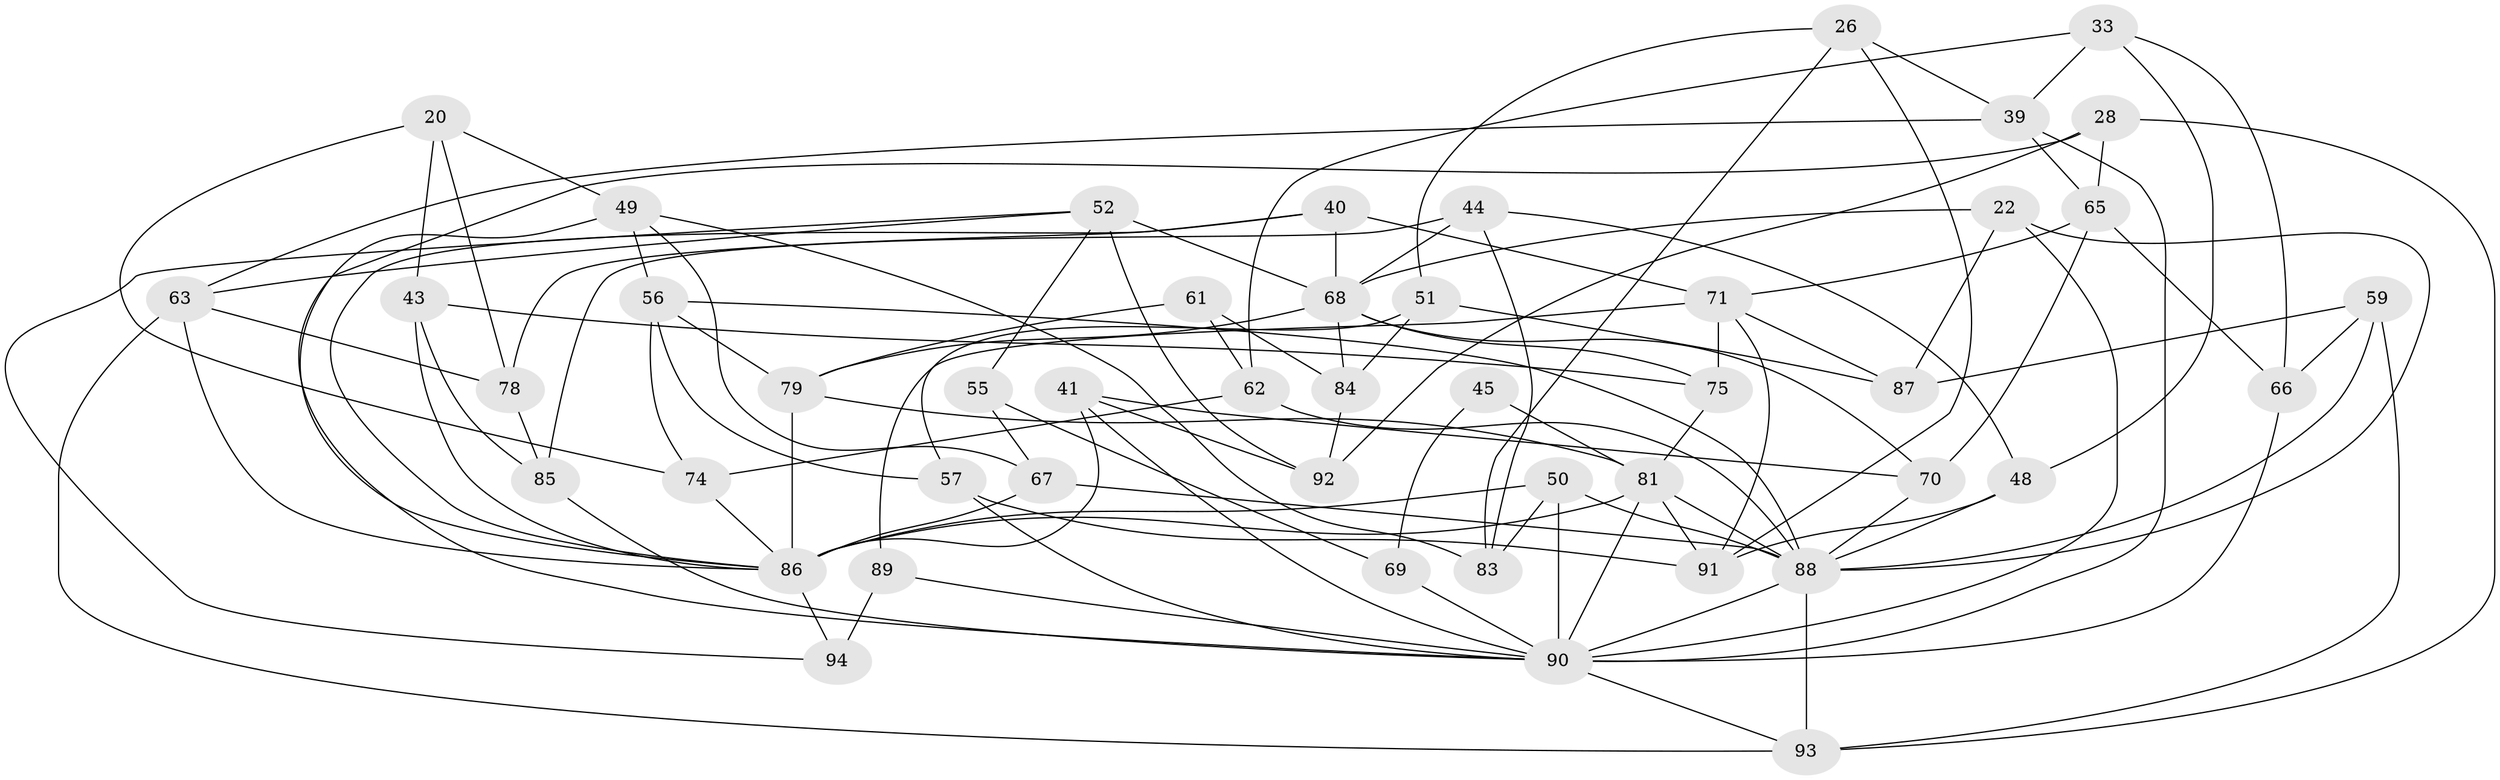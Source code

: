 // original degree distribution, {4: 1.0}
// Generated by graph-tools (version 1.1) at 2025/57/03/09/25 04:57:46]
// undirected, 47 vertices, 111 edges
graph export_dot {
graph [start="1"]
  node [color=gray90,style=filled];
  20;
  22;
  26;
  28;
  33;
  39 [super="+38"];
  40;
  41;
  43;
  44;
  45;
  48;
  49 [super="+24"];
  50 [super="+46"];
  51;
  52 [super="+29"];
  55;
  56 [super="+19"];
  57;
  59;
  61;
  62;
  63 [super="+54"];
  65 [super="+36"];
  66;
  67 [super="+34"];
  68 [super="+64"];
  69 [super="+12"];
  70 [super="+42"];
  71 [super="+18"];
  74;
  75 [super="+25"];
  78;
  79 [super="+58"];
  81 [super="+16+60+73+53"];
  83;
  84;
  85;
  86 [super="+4+5+8+23"];
  87;
  88 [super="+2+35+77+32"];
  89 [super="+80"];
  90 [super="+31+72+76+82"];
  91 [super="+30"];
  92;
  93 [super="+21"];
  94;
  20 -- 43;
  20 -- 49;
  20 -- 74;
  20 -- 78;
  22 -- 87;
  22 -- 90;
  22 -- 88;
  22 -- 68;
  26 -- 83;
  26 -- 39;
  26 -- 51;
  26 -- 91;
  28 -- 65;
  28 -- 92;
  28 -- 86;
  28 -- 93;
  33 -- 62;
  33 -- 66;
  33 -- 48;
  33 -- 39;
  39 -- 65;
  39 -- 90 [weight=2];
  39 -- 63;
  40 -- 78;
  40 -- 71;
  40 -- 86;
  40 -- 68;
  41 -- 70;
  41 -- 92;
  41 -- 86;
  41 -- 90;
  43 -- 85;
  43 -- 75;
  43 -- 86;
  44 -- 48;
  44 -- 85;
  44 -- 83;
  44 -- 68;
  45 -- 69 [weight=2];
  45 -- 81 [weight=2];
  48 -- 88;
  48 -- 91;
  49 -- 90 [weight=2];
  49 -- 83;
  49 -- 67;
  49 -- 56;
  50 -- 90 [weight=2];
  50 -- 86 [weight=2];
  50 -- 88;
  50 -- 83;
  51 -- 87;
  51 -- 84;
  51 -- 57;
  52 -- 94;
  52 -- 92;
  52 -- 68 [weight=2];
  52 -- 63;
  52 -- 55;
  55 -- 67 [weight=2];
  55 -- 69;
  56 -- 74;
  56 -- 88 [weight=2];
  56 -- 79;
  56 -- 57;
  57 -- 90;
  57 -- 91;
  59 -- 66;
  59 -- 93;
  59 -- 87;
  59 -- 88;
  61 -- 84;
  61 -- 62;
  61 -- 79 [weight=2];
  62 -- 74;
  62 -- 88;
  63 -- 86 [weight=2];
  63 -- 78;
  63 -- 93;
  65 -- 66;
  65 -- 70 [weight=2];
  65 -- 71;
  66 -- 90;
  67 -- 88 [weight=2];
  67 -- 86;
  68 -- 79 [weight=2];
  68 -- 70;
  68 -- 75;
  68 -- 84;
  69 -- 90 [weight=3];
  70 -- 88 [weight=2];
  71 -- 75 [weight=2];
  71 -- 89 [weight=2];
  71 -- 87;
  71 -- 91;
  74 -- 86;
  75 -- 81 [weight=2];
  78 -- 85;
  79 -- 86;
  79 -- 81 [weight=2];
  81 -- 90 [weight=4];
  81 -- 91 [weight=2];
  81 -- 86 [weight=2];
  81 -- 88 [weight=2];
  84 -- 92;
  85 -- 90;
  86 -- 94;
  88 -- 93 [weight=2];
  88 -- 90;
  89 -- 94 [weight=2];
  89 -- 90 [weight=2];
  90 -- 93;
}
